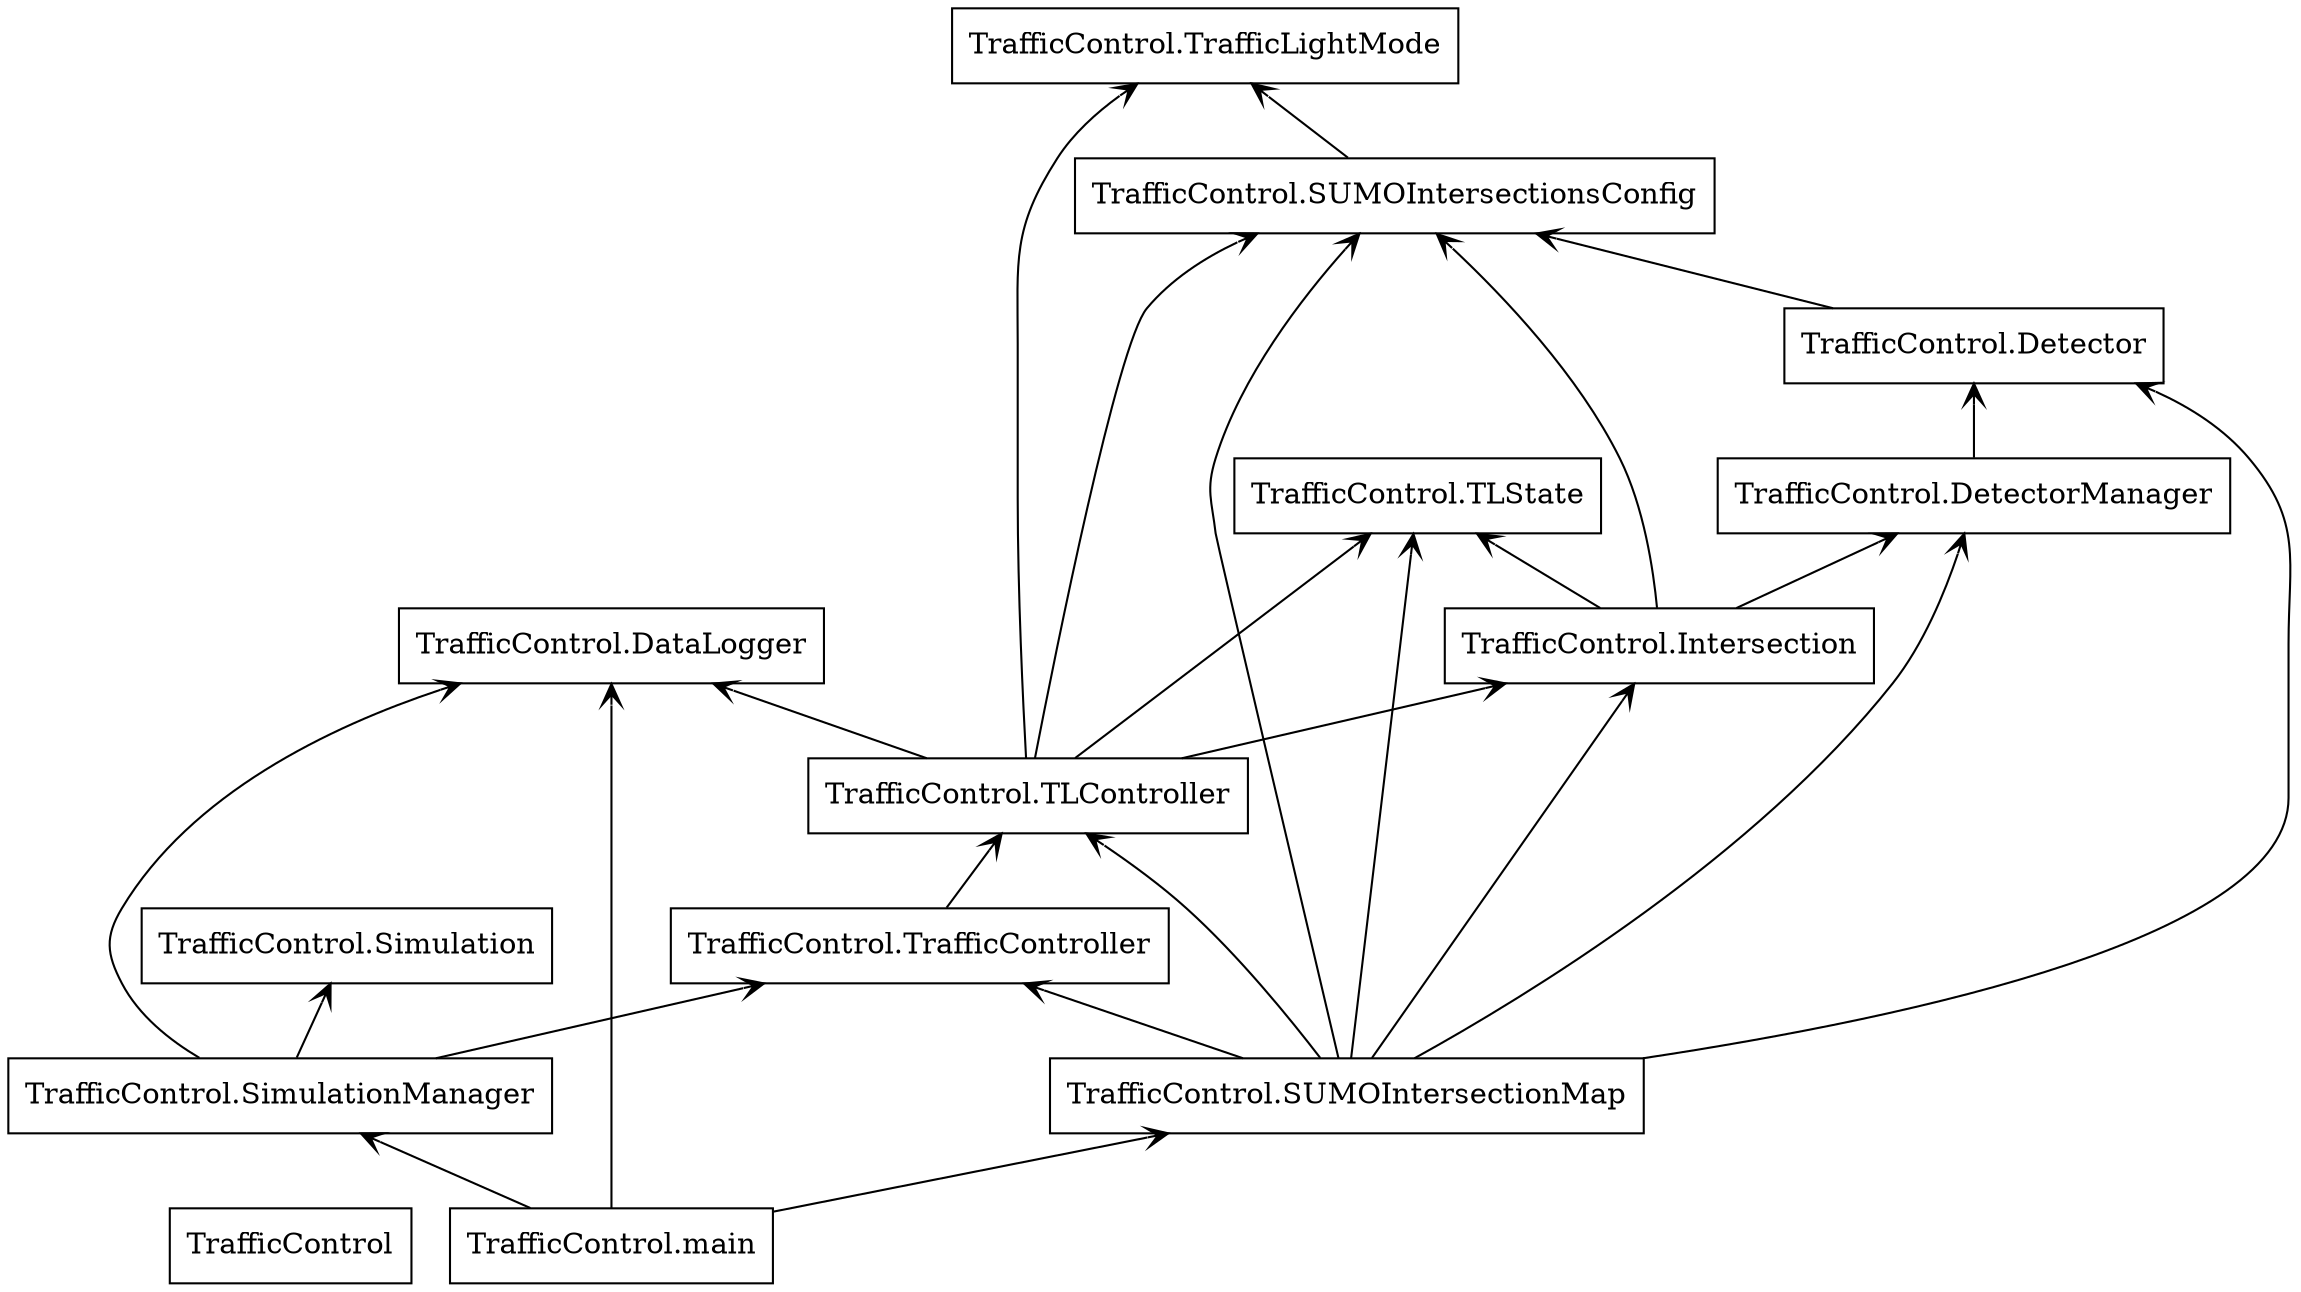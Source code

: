 digraph "packages" {
rankdir=BT
charset="utf-8"
"TrafficControl" [color="black", label=<TrafficControl>, shape="box", style="solid"];
"TrafficControl.DataLogger" [color="black", label=<TrafficControl.DataLogger>, shape="box", style="solid"];
"TrafficControl.Detector" [color="black", label=<TrafficControl.Detector>, shape="box", style="solid"];
"TrafficControl.DetectorManager" [color="black", label=<TrafficControl.DetectorManager>, shape="box", style="solid"];
"TrafficControl.Intersection" [color="black", label=<TrafficControl.Intersection>, shape="box", style="solid"];
"TrafficControl.SUMOIntersectionMap" [color="black", label=<TrafficControl.SUMOIntersectionMap>, shape="box", style="solid"];
"TrafficControl.SUMOIntersectionsConfig" [color="black", label=<TrafficControl.SUMOIntersectionsConfig>, shape="box", style="solid"];
"TrafficControl.Simulation" [color="black", label=<TrafficControl.Simulation>, shape="box", style="solid"];
"TrafficControl.SimulationManager" [color="black", label=<TrafficControl.SimulationManager>, shape="box", style="solid"];
"TrafficControl.TLController" [color="black", label=<TrafficControl.TLController>, shape="box", style="solid"];
"TrafficControl.TLState" [color="black", label=<TrafficControl.TLState>, shape="box", style="solid"];
"TrafficControl.TrafficController" [color="black", label=<TrafficControl.TrafficController>, shape="box", style="solid"];
"TrafficControl.TrafficLightMode" [color="black", label=<TrafficControl.TrafficLightMode>, shape="box", style="solid"];
"TrafficControl.main" [color="black", label=<TrafficControl.main>, shape="box", style="solid"];
"TrafficControl.Detector" -> "TrafficControl.SUMOIntersectionsConfig" [arrowhead="open", arrowtail="none"];
"TrafficControl.DetectorManager" -> "TrafficControl.Detector" [arrowhead="open", arrowtail="none"];
"TrafficControl.Intersection" -> "TrafficControl.DetectorManager" [arrowhead="open", arrowtail="none"];
"TrafficControl.Intersection" -> "TrafficControl.SUMOIntersectionsConfig" [arrowhead="open", arrowtail="none"];
"TrafficControl.Intersection" -> "TrafficControl.TLState" [arrowhead="open", arrowtail="none"];
"TrafficControl.SUMOIntersectionMap" -> "TrafficControl.Detector" [arrowhead="open", arrowtail="none"];
"TrafficControl.SUMOIntersectionMap" -> "TrafficControl.DetectorManager" [arrowhead="open", arrowtail="none"];
"TrafficControl.SUMOIntersectionMap" -> "TrafficControl.Intersection" [arrowhead="open", arrowtail="none"];
"TrafficControl.SUMOIntersectionMap" -> "TrafficControl.SUMOIntersectionsConfig" [arrowhead="open", arrowtail="none"];
"TrafficControl.SUMOIntersectionMap" -> "TrafficControl.TLController" [arrowhead="open", arrowtail="none"];
"TrafficControl.SUMOIntersectionMap" -> "TrafficControl.TLState" [arrowhead="open", arrowtail="none"];
"TrafficControl.SUMOIntersectionMap" -> "TrafficControl.TrafficController" [arrowhead="open", arrowtail="none"];
"TrafficControl.SUMOIntersectionsConfig" -> "TrafficControl.TrafficLightMode" [arrowhead="open", arrowtail="none"];
"TrafficControl.SimulationManager" -> "TrafficControl.DataLogger" [arrowhead="open", arrowtail="none"];
"TrafficControl.SimulationManager" -> "TrafficControl.Simulation" [arrowhead="open", arrowtail="none"];
"TrafficControl.SimulationManager" -> "TrafficControl.TrafficController" [arrowhead="open", arrowtail="none"];
"TrafficControl.TLController" -> "TrafficControl.DataLogger" [arrowhead="open", arrowtail="none"];
"TrafficControl.TLController" -> "TrafficControl.Intersection" [arrowhead="open", arrowtail="none"];
"TrafficControl.TLController" -> "TrafficControl.SUMOIntersectionsConfig" [arrowhead="open", arrowtail="none"];
"TrafficControl.TLController" -> "TrafficControl.TLState" [arrowhead="open", arrowtail="none"];
"TrafficControl.TLController" -> "TrafficControl.TrafficLightMode" [arrowhead="open", arrowtail="none"];
"TrafficControl.TrafficController" -> "TrafficControl.TLController" [arrowhead="open", arrowtail="none"];
"TrafficControl.main" -> "TrafficControl.DataLogger" [arrowhead="open", arrowtail="none"];
"TrafficControl.main" -> "TrafficControl.SUMOIntersectionMap" [arrowhead="open", arrowtail="none"];
"TrafficControl.main" -> "TrafficControl.SimulationManager" [arrowhead="open", arrowtail="none"];
}
